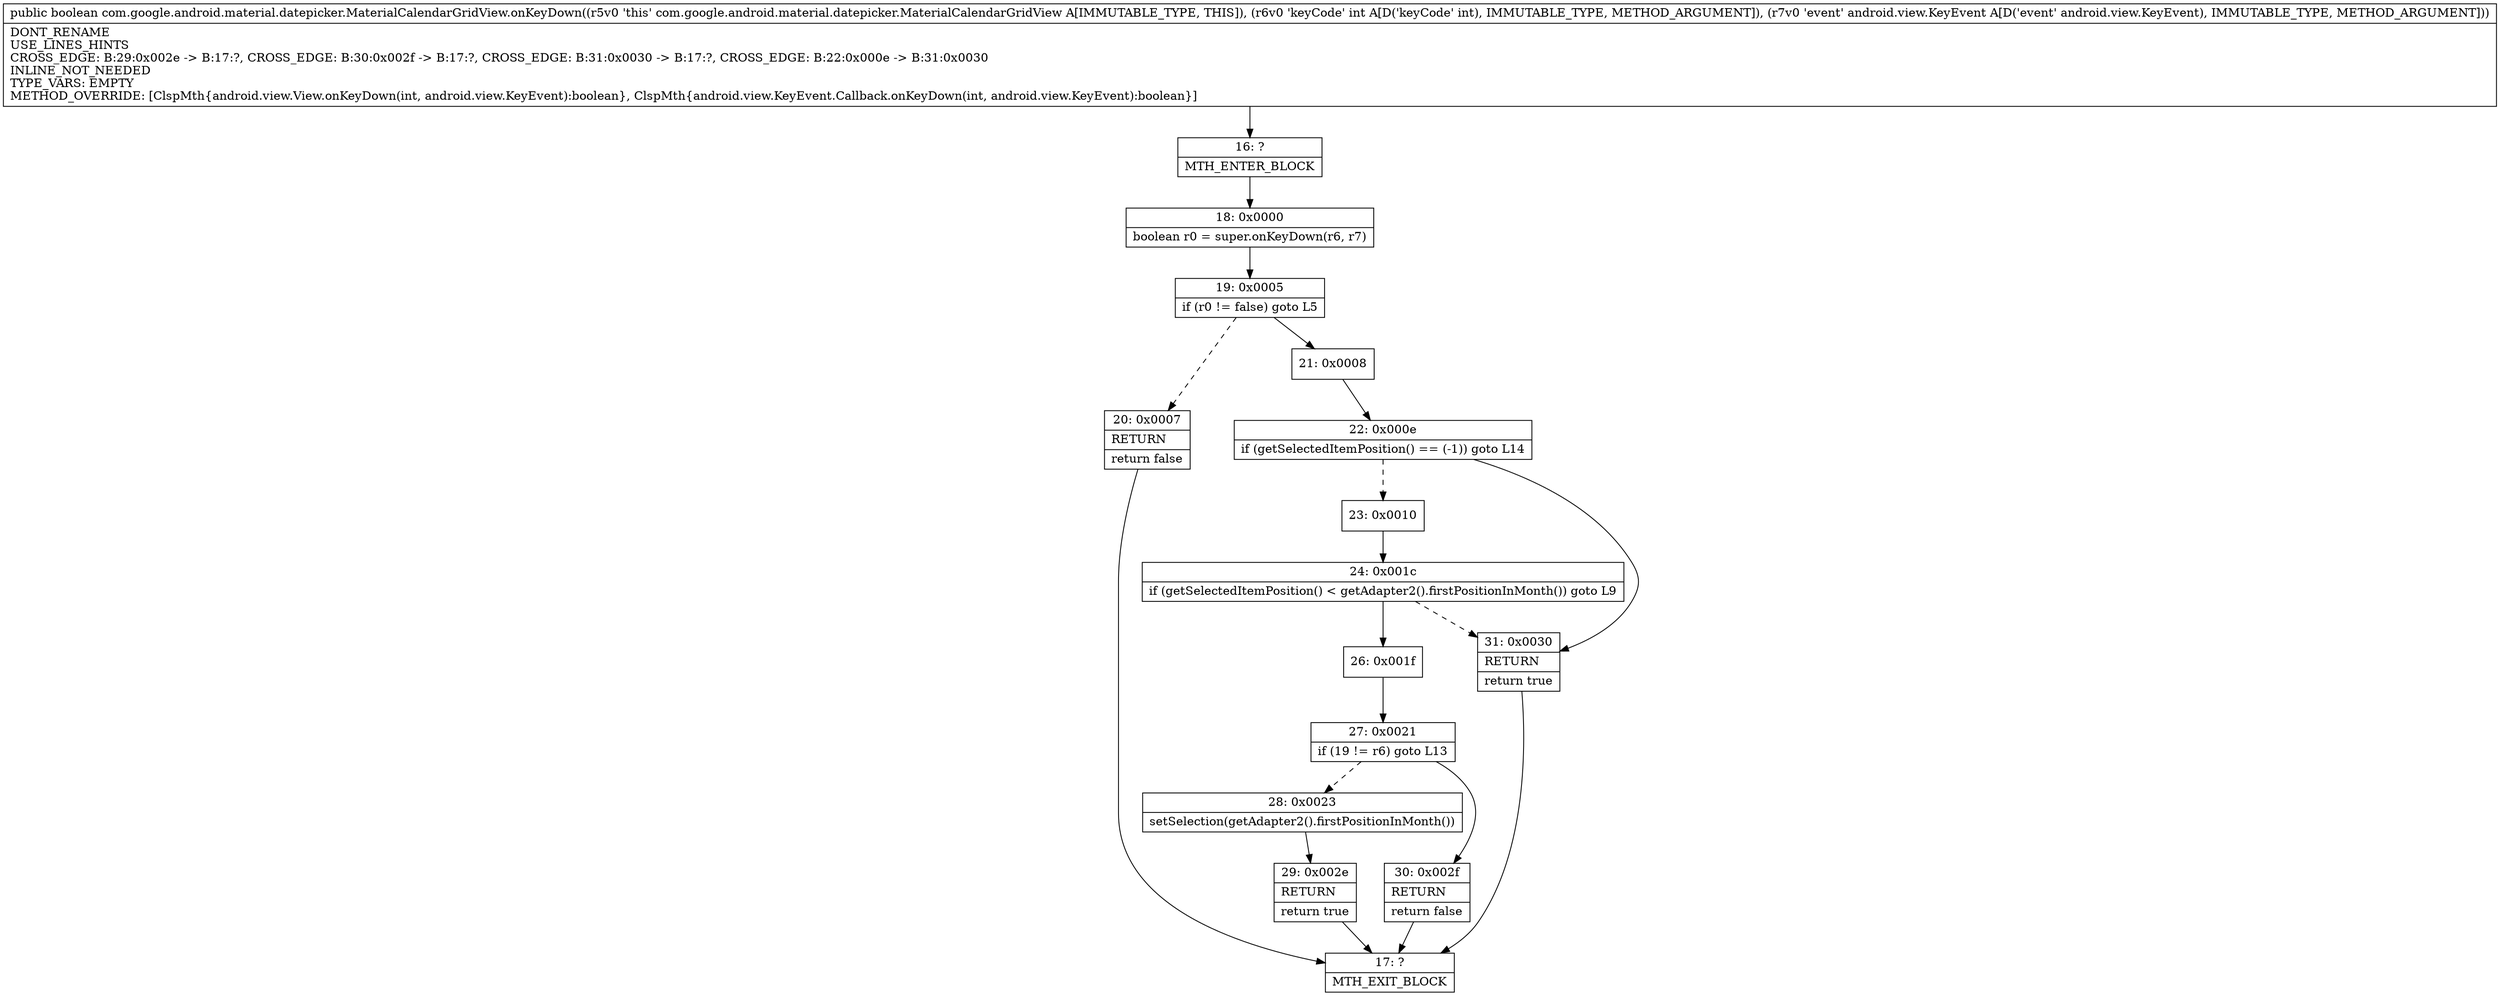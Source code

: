 digraph "CFG forcom.google.android.material.datepicker.MaterialCalendarGridView.onKeyDown(ILandroid\/view\/KeyEvent;)Z" {
Node_16 [shape=record,label="{16\:\ ?|MTH_ENTER_BLOCK\l}"];
Node_18 [shape=record,label="{18\:\ 0x0000|boolean r0 = super.onKeyDown(r6, r7)\l}"];
Node_19 [shape=record,label="{19\:\ 0x0005|if (r0 != false) goto L5\l}"];
Node_20 [shape=record,label="{20\:\ 0x0007|RETURN\l|return false\l}"];
Node_17 [shape=record,label="{17\:\ ?|MTH_EXIT_BLOCK\l}"];
Node_21 [shape=record,label="{21\:\ 0x0008}"];
Node_22 [shape=record,label="{22\:\ 0x000e|if (getSelectedItemPosition() == (\-1)) goto L14\l}"];
Node_23 [shape=record,label="{23\:\ 0x0010}"];
Node_24 [shape=record,label="{24\:\ 0x001c|if (getSelectedItemPosition() \< getAdapter2().firstPositionInMonth()) goto L9\l}"];
Node_26 [shape=record,label="{26\:\ 0x001f}"];
Node_27 [shape=record,label="{27\:\ 0x0021|if (19 != r6) goto L13\l}"];
Node_28 [shape=record,label="{28\:\ 0x0023|setSelection(getAdapter2().firstPositionInMonth())\l}"];
Node_29 [shape=record,label="{29\:\ 0x002e|RETURN\l|return true\l}"];
Node_30 [shape=record,label="{30\:\ 0x002f|RETURN\l|return false\l}"];
Node_31 [shape=record,label="{31\:\ 0x0030|RETURN\l|return true\l}"];
MethodNode[shape=record,label="{public boolean com.google.android.material.datepicker.MaterialCalendarGridView.onKeyDown((r5v0 'this' com.google.android.material.datepicker.MaterialCalendarGridView A[IMMUTABLE_TYPE, THIS]), (r6v0 'keyCode' int A[D('keyCode' int), IMMUTABLE_TYPE, METHOD_ARGUMENT]), (r7v0 'event' android.view.KeyEvent A[D('event' android.view.KeyEvent), IMMUTABLE_TYPE, METHOD_ARGUMENT]))  | DONT_RENAME\lUSE_LINES_HINTS\lCROSS_EDGE: B:29:0x002e \-\> B:17:?, CROSS_EDGE: B:30:0x002f \-\> B:17:?, CROSS_EDGE: B:31:0x0030 \-\> B:17:?, CROSS_EDGE: B:22:0x000e \-\> B:31:0x0030\lINLINE_NOT_NEEDED\lTYPE_VARS: EMPTY\lMETHOD_OVERRIDE: [ClspMth\{android.view.View.onKeyDown(int, android.view.KeyEvent):boolean\}, ClspMth\{android.view.KeyEvent.Callback.onKeyDown(int, android.view.KeyEvent):boolean\}]\l}"];
MethodNode -> Node_16;Node_16 -> Node_18;
Node_18 -> Node_19;
Node_19 -> Node_20[style=dashed];
Node_19 -> Node_21;
Node_20 -> Node_17;
Node_21 -> Node_22;
Node_22 -> Node_23[style=dashed];
Node_22 -> Node_31;
Node_23 -> Node_24;
Node_24 -> Node_26;
Node_24 -> Node_31[style=dashed];
Node_26 -> Node_27;
Node_27 -> Node_28[style=dashed];
Node_27 -> Node_30;
Node_28 -> Node_29;
Node_29 -> Node_17;
Node_30 -> Node_17;
Node_31 -> Node_17;
}

